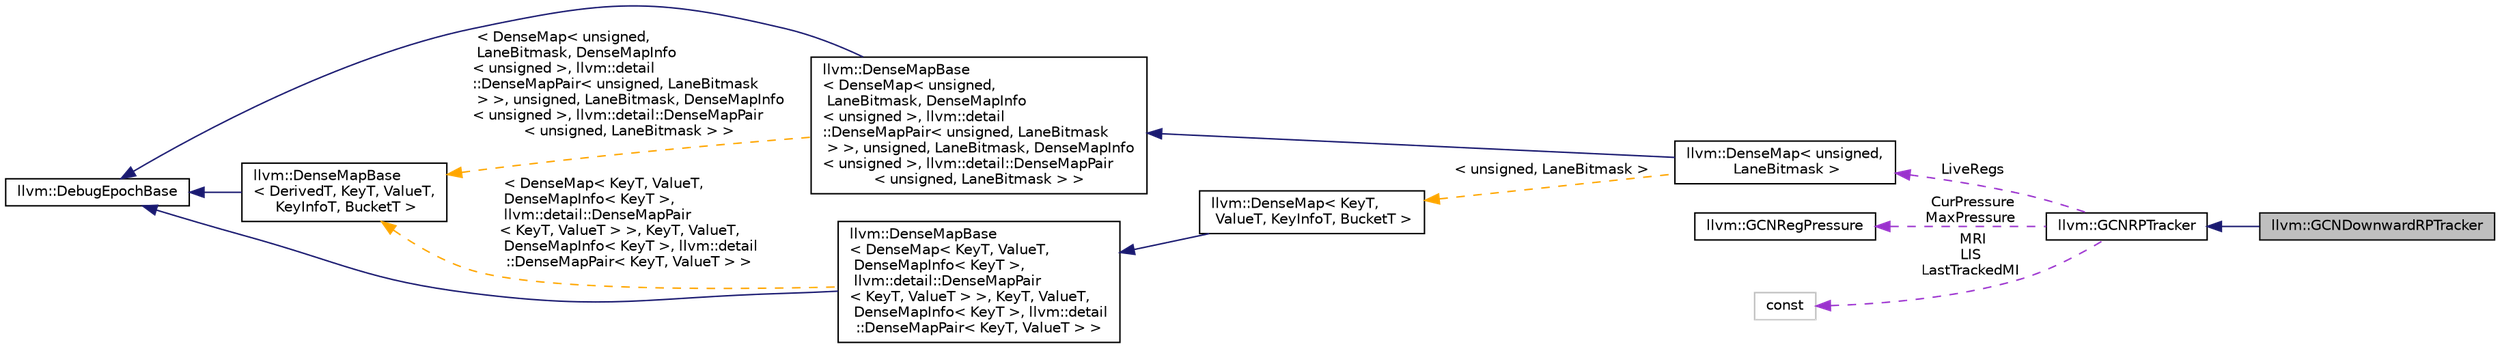 digraph "llvm::GCNDownwardRPTracker"
{
 // LATEX_PDF_SIZE
  bgcolor="transparent";
  edge [fontname="Helvetica",fontsize="10",labelfontname="Helvetica",labelfontsize="10"];
  node [fontname="Helvetica",fontsize="10",shape=record];
  rankdir="LR";
  Node1 [label="llvm::GCNDownwardRPTracker",height=0.2,width=0.4,color="black", fillcolor="grey75", style="filled", fontcolor="black",tooltip=" "];
  Node2 -> Node1 [dir="back",color="midnightblue",fontsize="10",style="solid",fontname="Helvetica"];
  Node2 [label="llvm::GCNRPTracker",height=0.2,width=0.4,color="black",URL="$classllvm_1_1GCNRPTracker.html",tooltip=" "];
  Node3 -> Node2 [dir="back",color="darkorchid3",fontsize="10",style="dashed",label=" LiveRegs" ,fontname="Helvetica"];
  Node3 [label="llvm::DenseMap\< unsigned,\l LaneBitmask \>",height=0.2,width=0.4,color="black",URL="$classllvm_1_1DenseMap.html",tooltip=" "];
  Node4 -> Node3 [dir="back",color="midnightblue",fontsize="10",style="solid",fontname="Helvetica"];
  Node4 [label="llvm::DenseMapBase\l\< DenseMap\< unsigned,\l LaneBitmask, DenseMapInfo\l\< unsigned \>, llvm::detail\l::DenseMapPair\< unsigned, LaneBitmask\l \> \>, unsigned, LaneBitmask, DenseMapInfo\l\< unsigned \>, llvm::detail::DenseMapPair\l\< unsigned, LaneBitmask \> \>",height=0.2,width=0.4,color="black",URL="$classllvm_1_1DenseMapBase.html",tooltip=" "];
  Node5 -> Node4 [dir="back",color="midnightblue",fontsize="10",style="solid",fontname="Helvetica"];
  Node5 [label="llvm::DebugEpochBase",height=0.2,width=0.4,color="black",URL="$classllvm_1_1DebugEpochBase.html",tooltip="A base class for data structure classes wishing to make iterators (\"handles\") pointing into themselve..."];
  Node6 -> Node4 [dir="back",color="orange",fontsize="10",style="dashed",label=" \< DenseMap\< unsigned,\l LaneBitmask, DenseMapInfo\l\< unsigned \>, llvm::detail\l::DenseMapPair\< unsigned, LaneBitmask\l \> \>, unsigned, LaneBitmask, DenseMapInfo\l\< unsigned \>, llvm::detail::DenseMapPair\l\< unsigned, LaneBitmask \> \>" ,fontname="Helvetica"];
  Node6 [label="llvm::DenseMapBase\l\< DerivedT, KeyT, ValueT,\l KeyInfoT, BucketT \>",height=0.2,width=0.4,color="black",URL="$classllvm_1_1DenseMapBase.html",tooltip=" "];
  Node5 -> Node6 [dir="back",color="midnightblue",fontsize="10",style="solid",fontname="Helvetica"];
  Node7 -> Node3 [dir="back",color="orange",fontsize="10",style="dashed",label=" \< unsigned, LaneBitmask \>" ,fontname="Helvetica"];
  Node7 [label="llvm::DenseMap\< KeyT,\l ValueT, KeyInfoT, BucketT \>",height=0.2,width=0.4,color="black",URL="$classllvm_1_1DenseMap.html",tooltip=" "];
  Node8 -> Node7 [dir="back",color="midnightblue",fontsize="10",style="solid",fontname="Helvetica"];
  Node8 [label="llvm::DenseMapBase\l\< DenseMap\< KeyT, ValueT,\l DenseMapInfo\< KeyT \>,\l llvm::detail::DenseMapPair\l\< KeyT, ValueT \> \>, KeyT, ValueT,\l DenseMapInfo\< KeyT \>, llvm::detail\l::DenseMapPair\< KeyT, ValueT \> \>",height=0.2,width=0.4,color="black",URL="$classllvm_1_1DenseMapBase.html",tooltip=" "];
  Node5 -> Node8 [dir="back",color="midnightblue",fontsize="10",style="solid",fontname="Helvetica"];
  Node6 -> Node8 [dir="back",color="orange",fontsize="10",style="dashed",label=" \< DenseMap\< KeyT, ValueT,\l DenseMapInfo\< KeyT \>,\l llvm::detail::DenseMapPair\l\< KeyT, ValueT \> \>, KeyT, ValueT,\l DenseMapInfo\< KeyT \>, llvm::detail\l::DenseMapPair\< KeyT, ValueT \> \>" ,fontname="Helvetica"];
  Node9 -> Node2 [dir="back",color="darkorchid3",fontsize="10",style="dashed",label=" CurPressure\nMaxPressure" ,fontname="Helvetica"];
  Node9 [label="llvm::GCNRegPressure",height=0.2,width=0.4,color="black",URL="$structllvm_1_1GCNRegPressure.html",tooltip=" "];
  Node10 -> Node2 [dir="back",color="darkorchid3",fontsize="10",style="dashed",label=" MRI\nLIS\nLastTrackedMI" ,fontname="Helvetica"];
  Node10 [label="const",height=0.2,width=0.4,color="grey75",tooltip=" "];
}
